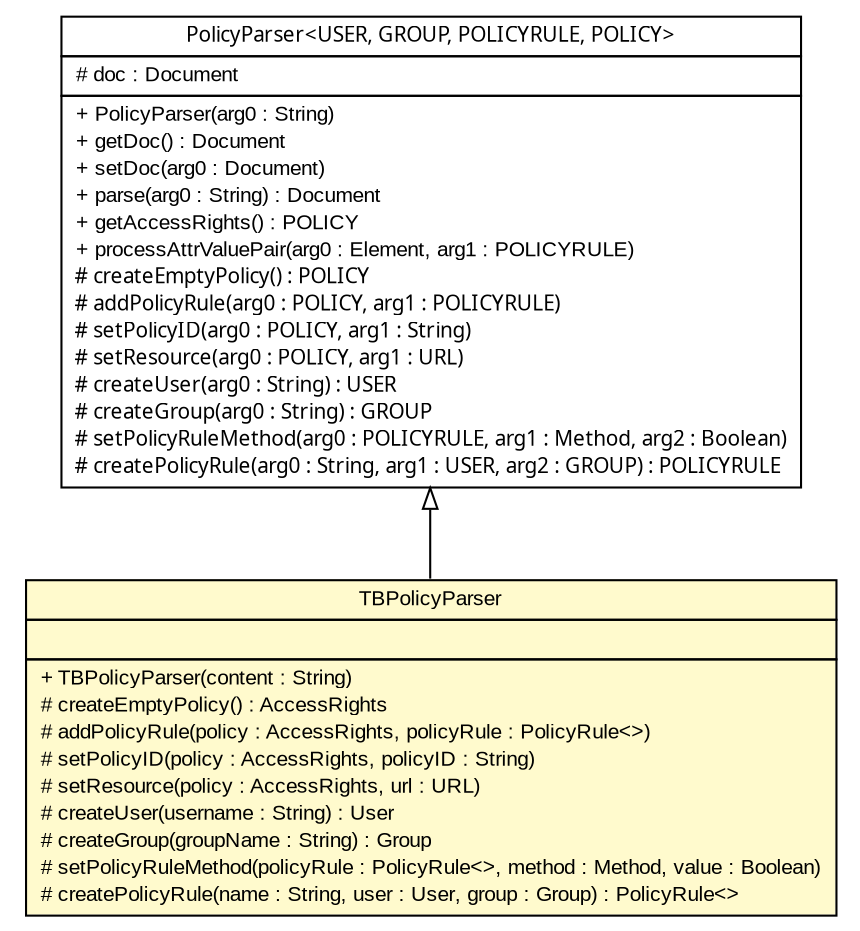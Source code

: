 #!/usr/local/bin/dot
#
# Class diagram 
# Generated by UmlGraph version 4.6 (http://www.spinellis.gr/sw/umlgraph)
#

digraph G {
	edge [fontname="arial",fontsize=10,labelfontname="arial",labelfontsize=10];
	node [fontname="arial",fontsize=10,shape=plaintext];
	// net.toxbank.client.policy.TBPolicyParser
	c175 [label=<<table border="0" cellborder="1" cellspacing="0" cellpadding="2" port="p" bgcolor="lemonChiffon" href="./TBPolicyParser.html">
		<tr><td><table border="0" cellspacing="0" cellpadding="1">
			<tr><td> TBPolicyParser </td></tr>
		</table></td></tr>
		<tr><td><table border="0" cellspacing="0" cellpadding="1">
			<tr><td align="left">  </td></tr>
		</table></td></tr>
		<tr><td><table border="0" cellspacing="0" cellpadding="1">
			<tr><td align="left"> + TBPolicyParser(content : String) </td></tr>
			<tr><td align="left"> # createEmptyPolicy() : AccessRights </td></tr>
			<tr><td align="left"> # addPolicyRule(policy : AccessRights, policyRule : PolicyRule&lt;&gt;) </td></tr>
			<tr><td align="left"> # setPolicyID(policy : AccessRights, policyID : String) </td></tr>
			<tr><td align="left"> # setResource(policy : AccessRights, url : URL) </td></tr>
			<tr><td align="left"> # createUser(username : String) : User </td></tr>
			<tr><td align="left"> # createGroup(groupName : String) : Group </td></tr>
			<tr><td align="left"> # setPolicyRuleMethod(policyRule : PolicyRule&lt;&gt;, method : Method, value : Boolean) </td></tr>
			<tr><td align="left"> # createPolicyRule(name : String, user : User, group : Group) : PolicyRule&lt;&gt; </td></tr>
		</table></td></tr>
		</table>>, fontname="arial", fontcolor="black", fontsize=10.0];
	//net.toxbank.client.policy.TBPolicyParser extends org.opentox.aa.policy.PolicyParser<net.toxbank.client.resource.User, net.toxbank.client.resource.Group, net.toxbank.client.policy.PolicyRule, net.toxbank.client.policy.AccessRights>
	c194:p -> c175:p [dir=back,arrowtail=empty];
	// org.opentox.aa.policy.PolicyParser<USER, GROUP, POLICYRULE, POLICY>
	c194 [label=<<table border="0" cellborder="1" cellspacing="0" cellpadding="2" port="p">
		<tr><td><table border="0" cellspacing="0" cellpadding="1">
			<tr><td><font face="ariali"> PolicyParser&lt;USER, GROUP, POLICYRULE, POLICY&gt; </font></td></tr>
		</table></td></tr>
		<tr><td><table border="0" cellspacing="0" cellpadding="1">
			<tr><td align="left"> # doc : Document </td></tr>
		</table></td></tr>
		<tr><td><table border="0" cellspacing="0" cellpadding="1">
			<tr><td align="left"> + PolicyParser(arg0 : String) </td></tr>
			<tr><td align="left"> + getDoc() : Document </td></tr>
			<tr><td align="left"> + setDoc(arg0 : Document) </td></tr>
			<tr><td align="left"> + parse(arg0 : String) : Document </td></tr>
			<tr><td align="left"> + getAccessRights() : POLICY </td></tr>
			<tr><td align="left"> + processAttrValuePair(arg0 : Element, arg1 : POLICYRULE) </td></tr>
			<tr><td align="left"><font face="ariali" point-size="10.0"> # createEmptyPolicy() : POLICY </font></td></tr>
			<tr><td align="left"><font face="ariali" point-size="10.0"> # addPolicyRule(arg0 : POLICY, arg1 : POLICYRULE) </font></td></tr>
			<tr><td align="left"><font face="ariali" point-size="10.0"> # setPolicyID(arg0 : POLICY, arg1 : String) </font></td></tr>
			<tr><td align="left"><font face="ariali" point-size="10.0"> # setResource(arg0 : POLICY, arg1 : URL) </font></td></tr>
			<tr><td align="left"><font face="ariali" point-size="10.0"> # createUser(arg0 : String) : USER </font></td></tr>
			<tr><td align="left"><font face="ariali" point-size="10.0"> # createGroup(arg0 : String) : GROUP </font></td></tr>
			<tr><td align="left"><font face="ariali" point-size="10.0"> # setPolicyRuleMethod(arg0 : POLICYRULE, arg1 : Method, arg2 : Boolean) </font></td></tr>
			<tr><td align="left"><font face="ariali" point-size="10.0"> # createPolicyRule(arg0 : String, arg1 : USER, arg2 : GROUP) : POLICYRULE </font></td></tr>
		</table></td></tr>
		</table>>, fontname="arial", fontcolor="black", fontsize=10.0];
}

